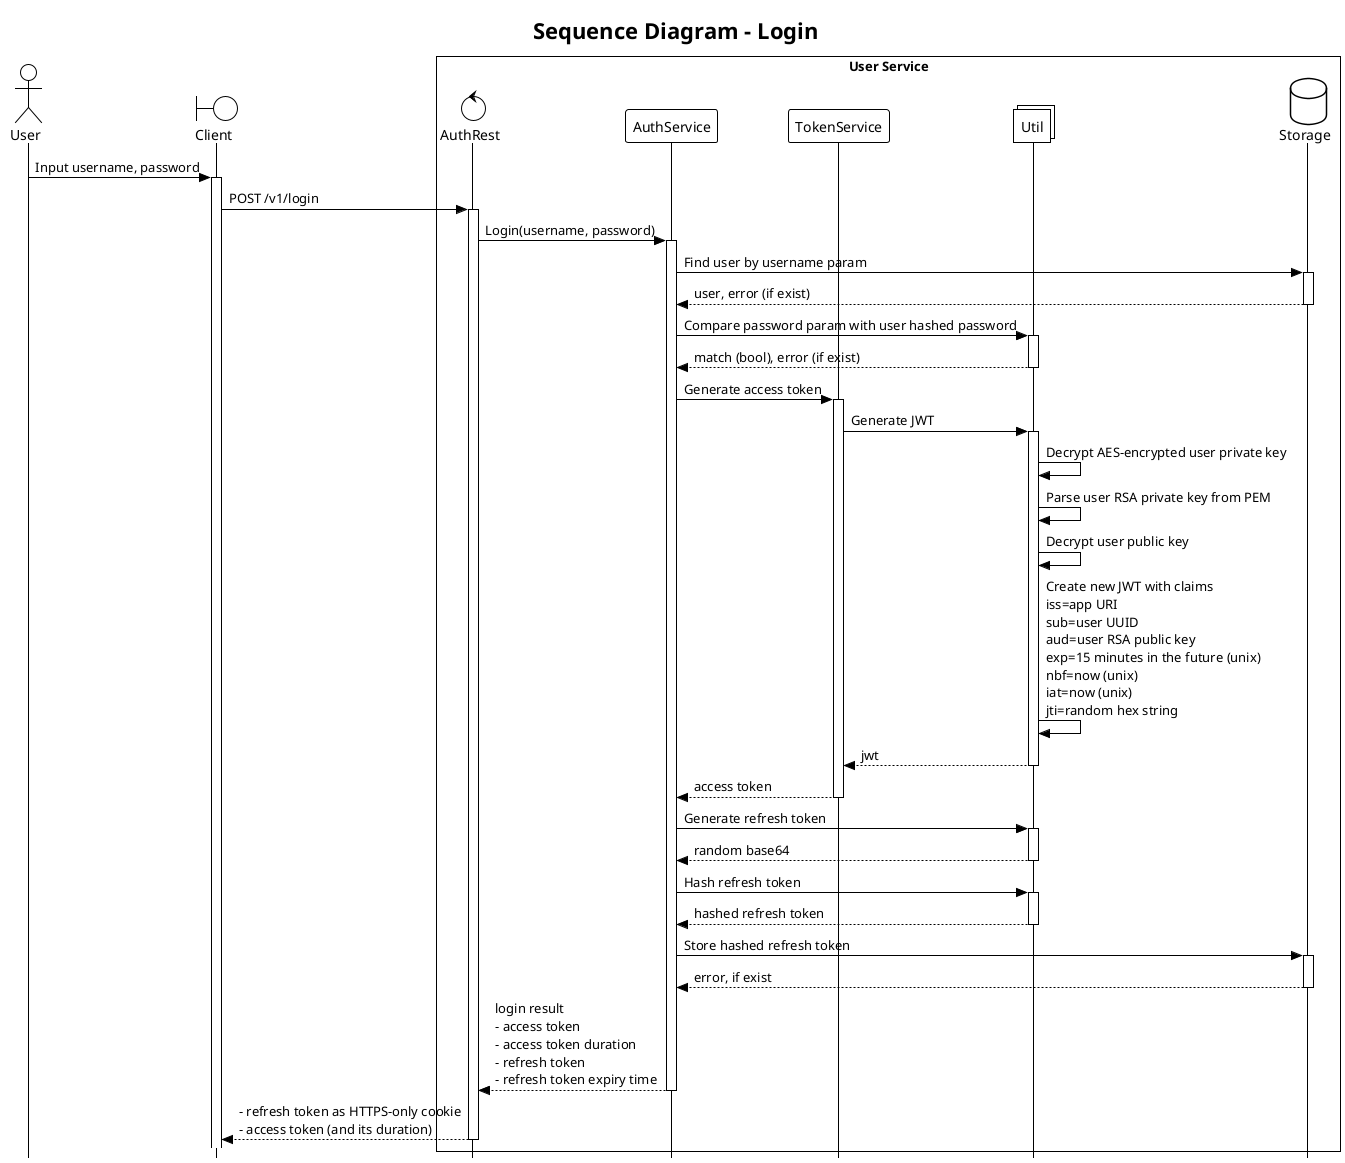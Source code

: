 @startuml jwt
!theme plain
skinparam style strictuml
hide footbox

title Sequence Diagram - Login

actor User
boundary Client
box "User Service"
control AuthRest
participant AuthService
participant TokenService
collections Util
database Storage
end box

User -> Client ++ : Input username, password
Client -> AuthRest ++ : POST /v1/login

AuthRest -> AuthService ++ : Login(username, password)

AuthService -> Storage ++ : Find user by username param
return user, error (if exist)

AuthService -> Util ++ : Compare password param with user hashed password
return match (bool), error (if exist)

AuthService -> TokenService ++ : Generate access token
TokenService -> Util ++ : Generate JWT
Util -> Util : Decrypt AES-encrypted user private key
Util -> Util : Parse user RSA private key from PEM
Util -> Util : Decrypt user public key
Util -> Util : Create new JWT with claims\niss=app URI\nsub=user UUID\naud=user RSA public key\nexp=15 minutes in the future (unix)\nnbf=now (unix)\niat=now (unix)\njti=random hex string
return jwt
return access token

AuthService -> Util ++ : Generate refresh token
return random base64
AuthService -> Util ++ : Hash refresh token
return hashed refresh token

AuthService -> Storage ++ : Store hashed refresh token
return error, if exist

return login result\n- access token\n- access token duration\n- refresh token\n- refresh token expiry time

return - refresh token as HTTPS-only cookie\n- access token (and its duration)

